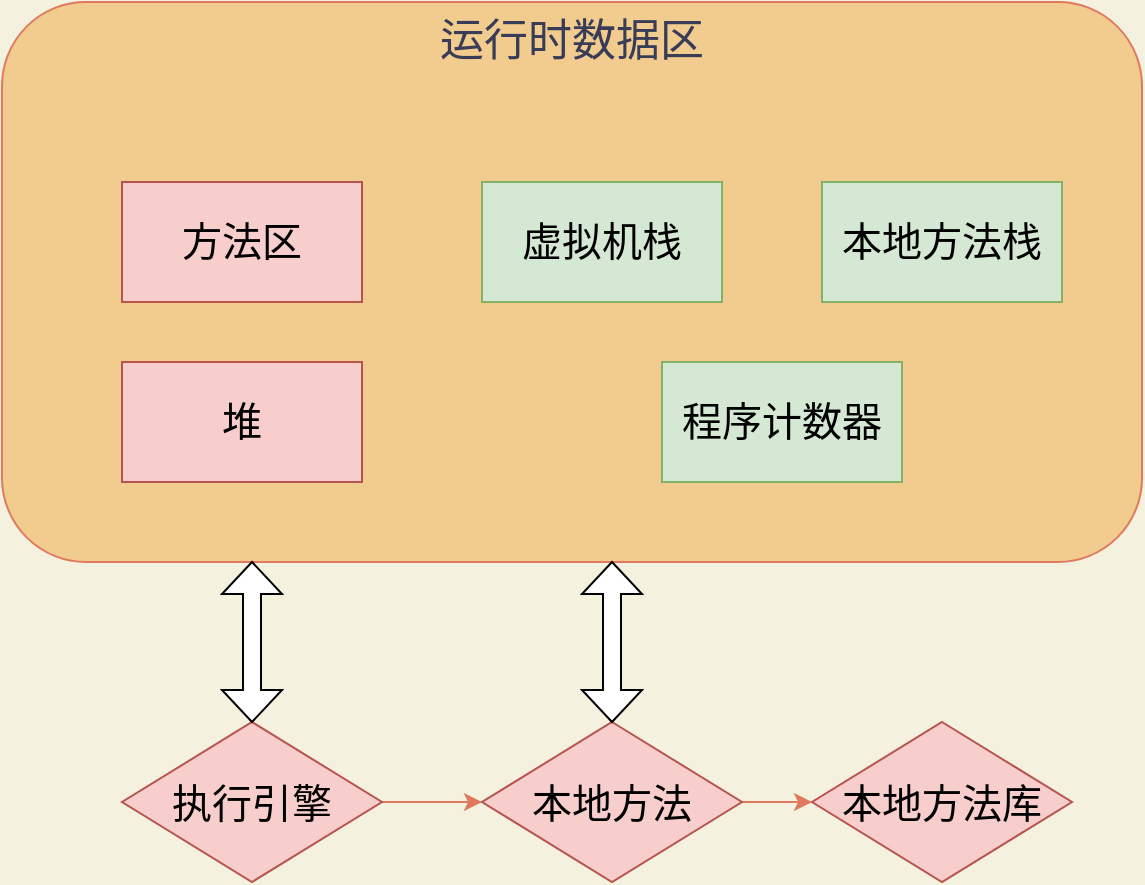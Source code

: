 <mxfile version="16.4.6" type="github">
  <diagram id="GFQhR6zx6MaHapkgmxXj" name="第 1 页">
    <mxGraphModel dx="1422" dy="762" grid="1" gridSize="10" guides="1" tooltips="1" connect="1" arrows="1" fold="1" page="1" pageScale="1" pageWidth="827" pageHeight="1169" background="#F4F1DE" math="0" shadow="0">
      <root>
        <mxCell id="0" />
        <mxCell id="1" parent="0" />
        <mxCell id="7OviXwfVEIITWQ7Ne6dt-1" value="运行时数据区&lt;div style=&quot;text-align: justify; font-size: 22px;&quot;&gt;&lt;/div&gt;" style="rounded=1;whiteSpace=wrap;html=1;fillColor=#F2CC8F;strokeColor=#E07A5F;fontColor=#393C56;align=center;verticalAlign=top;labelBackgroundColor=none;fontSize=22;" vertex="1" parent="1">
          <mxGeometry x="70" y="160" width="570" height="280" as="geometry" />
        </mxCell>
        <mxCell id="7OviXwfVEIITWQ7Ne6dt-2" value="&lt;font style=&quot;font-size: 20px&quot;&gt;方法区&lt;/font&gt;" style="rounded=0;whiteSpace=wrap;html=1;labelBackgroundColor=none;sketch=0;fontSize=22;strokeColor=#b85450;fillColor=#f8cecc;" vertex="1" parent="1">
          <mxGeometry x="130" y="250" width="120" height="60" as="geometry" />
        </mxCell>
        <mxCell id="7OviXwfVEIITWQ7Ne6dt-3" value="&lt;span style=&quot;font-size: 20px&quot;&gt;堆&lt;/span&gt;" style="rounded=0;whiteSpace=wrap;html=1;labelBackgroundColor=none;sketch=0;fontSize=22;strokeColor=#b85450;fillColor=#f8cecc;" vertex="1" parent="1">
          <mxGeometry x="130" y="340" width="120" height="60" as="geometry" />
        </mxCell>
        <mxCell id="7OviXwfVEIITWQ7Ne6dt-4" value="&lt;font style=&quot;font-size: 20px&quot;&gt;虚拟机栈&lt;/font&gt;" style="rounded=0;whiteSpace=wrap;html=1;labelBackgroundColor=none;sketch=0;fontSize=22;strokeColor=#82b366;fillColor=#d5e8d4;" vertex="1" parent="1">
          <mxGeometry x="310" y="250" width="120" height="60" as="geometry" />
        </mxCell>
        <mxCell id="7OviXwfVEIITWQ7Ne6dt-5" value="&lt;font style=&quot;font-size: 20px&quot;&gt;本地方法栈&lt;/font&gt;" style="rounded=0;whiteSpace=wrap;html=1;labelBackgroundColor=none;sketch=0;fontSize=22;strokeColor=#82b366;fillColor=#d5e8d4;" vertex="1" parent="1">
          <mxGeometry x="480" y="250" width="120" height="60" as="geometry" />
        </mxCell>
        <mxCell id="7OviXwfVEIITWQ7Ne6dt-6" value="&lt;font style=&quot;font-size: 20px&quot;&gt;程序计数器&lt;/font&gt;" style="rounded=0;whiteSpace=wrap;html=1;labelBackgroundColor=none;sketch=0;fontSize=22;strokeColor=#82b366;fillColor=#d5e8d4;" vertex="1" parent="1">
          <mxGeometry x="400" y="340" width="120" height="60" as="geometry" />
        </mxCell>
        <mxCell id="7OviXwfVEIITWQ7Ne6dt-12" value="" style="edgeStyle=orthogonalEdgeStyle;curved=0;rounded=1;sketch=0;orthogonalLoop=1;jettySize=auto;html=1;fontSize=20;fontColor=#393C56;strokeColor=#E07A5F;fillColor=#F2CC8F;" edge="1" parent="1" source="7OviXwfVEIITWQ7Ne6dt-7" target="7OviXwfVEIITWQ7Ne6dt-8">
          <mxGeometry relative="1" as="geometry" />
        </mxCell>
        <mxCell id="7OviXwfVEIITWQ7Ne6dt-7" value="执行引擎" style="rhombus;whiteSpace=wrap;html=1;rounded=0;labelBackgroundColor=none;sketch=0;fontSize=20;strokeColor=#b85450;fillColor=#f8cecc;" vertex="1" parent="1">
          <mxGeometry x="130" y="520" width="130" height="80" as="geometry" />
        </mxCell>
        <mxCell id="7OviXwfVEIITWQ7Ne6dt-13" value="" style="edgeStyle=orthogonalEdgeStyle;curved=0;rounded=1;sketch=0;orthogonalLoop=1;jettySize=auto;html=1;fontSize=20;fontColor=#393C56;strokeColor=#E07A5F;fillColor=#F2CC8F;" edge="1" parent="1" source="7OviXwfVEIITWQ7Ne6dt-8" target="7OviXwfVEIITWQ7Ne6dt-9">
          <mxGeometry relative="1" as="geometry" />
        </mxCell>
        <mxCell id="7OviXwfVEIITWQ7Ne6dt-8" value="本地方法" style="rhombus;whiteSpace=wrap;html=1;rounded=0;labelBackgroundColor=none;sketch=0;fontSize=20;strokeColor=#b85450;fillColor=#f8cecc;" vertex="1" parent="1">
          <mxGeometry x="310" y="520" width="130" height="80" as="geometry" />
        </mxCell>
        <mxCell id="7OviXwfVEIITWQ7Ne6dt-9" value="本地方法库" style="rhombus;whiteSpace=wrap;html=1;rounded=0;labelBackgroundColor=none;sketch=0;fontSize=20;strokeColor=#b85450;fillColor=#f8cecc;" vertex="1" parent="1">
          <mxGeometry x="475" y="520" width="130" height="80" as="geometry" />
        </mxCell>
        <mxCell id="7OviXwfVEIITWQ7Ne6dt-10" value="" style="shape=doubleArrow;direction=south;whiteSpace=wrap;html=1;rounded=0;labelBackgroundColor=none;sketch=0;fontSize=20;" vertex="1" parent="1">
          <mxGeometry x="180" y="440" width="30" height="80" as="geometry" />
        </mxCell>
        <mxCell id="7OviXwfVEIITWQ7Ne6dt-11" value="" style="shape=doubleArrow;direction=south;whiteSpace=wrap;html=1;rounded=0;labelBackgroundColor=none;sketch=0;fontSize=20;" vertex="1" parent="1">
          <mxGeometry x="360" y="440" width="30" height="80" as="geometry" />
        </mxCell>
      </root>
    </mxGraphModel>
  </diagram>
</mxfile>
